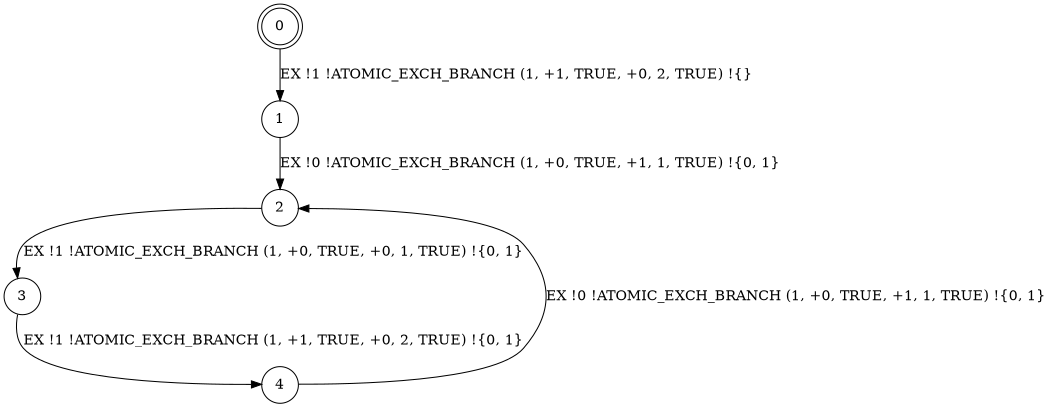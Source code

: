 digraph BCG {
size = "7, 10.5";
center = TRUE;
node [shape = circle];
0 [peripheries = 2];
0 -> 1 [label = "EX !1 !ATOMIC_EXCH_BRANCH (1, +1, TRUE, +0, 2, TRUE) !{}"];
1 -> 2 [label = "EX !0 !ATOMIC_EXCH_BRANCH (1, +0, TRUE, +1, 1, TRUE) !{0, 1}"];
2 -> 3 [label = "EX !1 !ATOMIC_EXCH_BRANCH (1, +0, TRUE, +0, 1, TRUE) !{0, 1}"];
3 -> 4 [label = "EX !1 !ATOMIC_EXCH_BRANCH (1, +1, TRUE, +0, 2, TRUE) !{0, 1}"];
4 -> 2 [label = "EX !0 !ATOMIC_EXCH_BRANCH (1, +0, TRUE, +1, 1, TRUE) !{0, 1}"];
}

